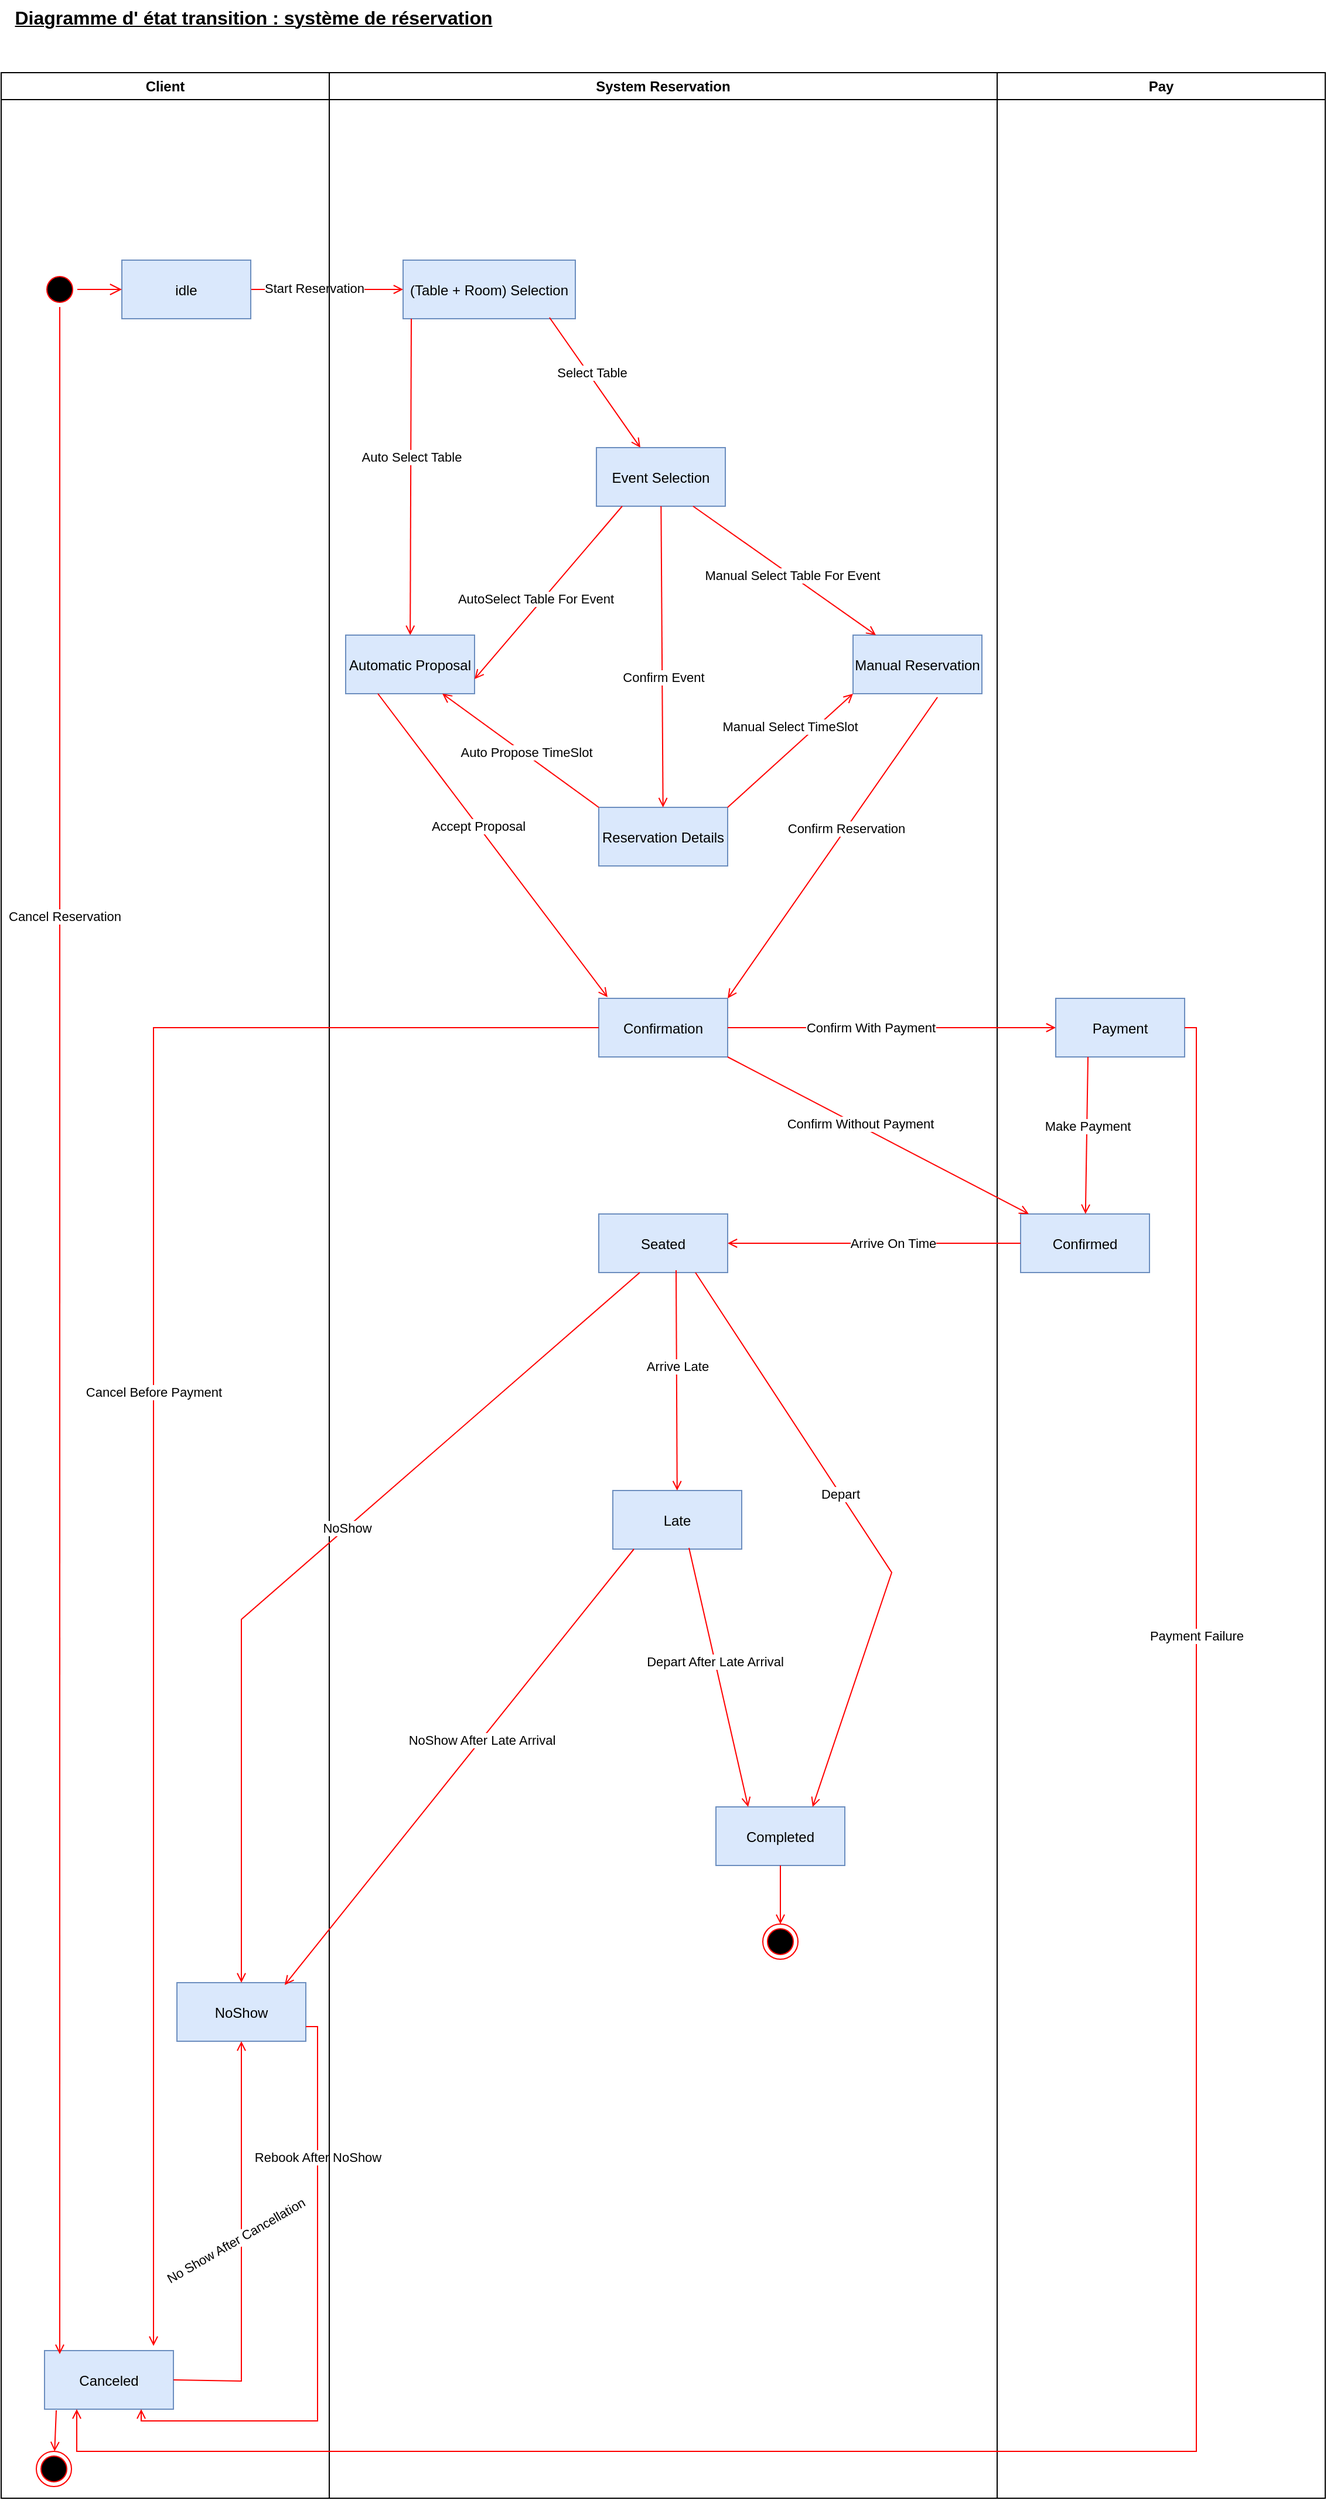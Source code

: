 <mxfile version="22.1.3" type="google">
  <diagram name="Page-1" id="Ml3bdHDIDwPv-JwnhTDW">
    <mxGraphModel grid="1" page="1" gridSize="10" guides="1" tooltips="1" connect="1" arrows="1" fold="1" pageScale="1" pageWidth="1169" pageHeight="827" math="0" shadow="0">
      <root>
        <mxCell id="0" />
        <mxCell id="1" parent="0" />
        <mxCell id="Tr8wTWbeSy04878sj3PD-4" value="(Table + Room) Selection" style="fillColor=#dae8fc;strokeColor=#6c8ebf;" vertex="1" parent="1">
          <mxGeometry x="-806" y="280" width="147" height="50" as="geometry" />
        </mxCell>
        <mxCell id="Tr8wTWbeSy04878sj3PD-5" value="" style="endArrow=open;strokeColor=#FF0000;endFill=1;rounded=0" edge="1" parent="1" source="Tr8wTWbeSy04878sj3PD-3" target="Tr8wTWbeSy04878sj3PD-4">
          <mxGeometry relative="1" as="geometry" />
        </mxCell>
        <mxCell id="Tr8wTWbeSy04878sj3PD-6" value="Start Reservation" style="edgeLabel;html=1;align=center;verticalAlign=middle;resizable=0;points=[];" connectable="0" vertex="1" parent="Tr8wTWbeSy04878sj3PD-5">
          <mxGeometry x="-0.167" y="1" relative="1" as="geometry">
            <mxPoint as="offset" />
          </mxGeometry>
        </mxCell>
        <mxCell id="Tr8wTWbeSy04878sj3PD-8" value="" style="endArrow=open;strokeColor=#FF0000;endFill=1;rounded=0;exitX=0.85;exitY=0.98;exitDx=0;exitDy=0;exitPerimeter=0;" edge="1" parent="1" source="Tr8wTWbeSy04878sj3PD-4" target="Tr8wTWbeSy04878sj3PD-7">
          <mxGeometry relative="1" as="geometry">
            <mxPoint x="-451" y="470" as="sourcePoint" />
          </mxGeometry>
        </mxCell>
        <mxCell id="Tr8wTWbeSy04878sj3PD-9" value="Select Table" style="edgeLabel;html=1;align=center;verticalAlign=middle;resizable=0;points=[];" connectable="0" vertex="1" parent="Tr8wTWbeSy04878sj3PD-8">
          <mxGeometry x="-0.127" y="2" relative="1" as="geometry">
            <mxPoint as="offset" />
          </mxGeometry>
        </mxCell>
        <mxCell id="Tr8wTWbeSy04878sj3PD-13" value="" style="endArrow=open;strokeColor=#FF0000;endFill=1;rounded=0;" edge="1" parent="1" target="Tr8wTWbeSy04878sj3PD-12">
          <mxGeometry relative="1" as="geometry">
            <mxPoint x="-799" y="330" as="sourcePoint" />
          </mxGeometry>
        </mxCell>
        <mxCell id="Tr8wTWbeSy04878sj3PD-14" value="Auto Select Table" style="edgeLabel;html=1;align=center;verticalAlign=middle;resizable=0;points=[];" connectable="0" vertex="1" parent="Tr8wTWbeSy04878sj3PD-13">
          <mxGeometry x="-0.127" relative="1" as="geometry">
            <mxPoint as="offset" />
          </mxGeometry>
        </mxCell>
        <mxCell id="Tr8wTWbeSy04878sj3PD-80" value="" style="group" connectable="0" vertex="1" parent="1">
          <mxGeometry x="-1149" y="120" width="1130" height="2070" as="geometry" />
        </mxCell>
        <mxCell id="Tr8wTWbeSy04878sj3PD-77" value="Pay" style="swimlane;whiteSpace=wrap" vertex="1" parent="Tr8wTWbeSy04878sj3PD-80">
          <mxGeometry x="850" width="280" height="2070" as="geometry" />
        </mxCell>
        <mxCell id="Tr8wTWbeSy04878sj3PD-34" value="Payment" style="fillColor=#dae8fc;strokeColor=#6c8ebf;" vertex="1" parent="Tr8wTWbeSy04878sj3PD-77">
          <mxGeometry x="50" y="790" width="110" height="50" as="geometry" />
        </mxCell>
        <mxCell id="Tr8wTWbeSy04878sj3PD-37" value="Confirmed" style="fillColor=#dae8fc;strokeColor=#6c8ebf;" vertex="1" parent="Tr8wTWbeSy04878sj3PD-77">
          <mxGeometry x="20" y="974" width="110" height="50" as="geometry" />
        </mxCell>
        <mxCell id="Tr8wTWbeSy04878sj3PD-38" value="" style="endArrow=open;strokeColor=#FF0000;endFill=1;rounded=0;exitX=0.25;exitY=1;exitDx=0;exitDy=0;" edge="1" parent="Tr8wTWbeSy04878sj3PD-77" source="Tr8wTWbeSy04878sj3PD-34" target="Tr8wTWbeSy04878sj3PD-37">
          <mxGeometry relative="1" as="geometry">
            <mxPoint x="103" y="1005.48" as="sourcePoint" />
          </mxGeometry>
        </mxCell>
        <mxCell id="Tr8wTWbeSy04878sj3PD-39" value="Make Payment" style="edgeLabel;html=1;align=center;verticalAlign=middle;resizable=0;points=[];" connectable="0" vertex="1" parent="Tr8wTWbeSy04878sj3PD-38">
          <mxGeometry x="-0.127" relative="1" as="geometry">
            <mxPoint as="offset" />
          </mxGeometry>
        </mxCell>
        <mxCell id="Tr8wTWbeSy04878sj3PD-79" value="" style="group" connectable="0" vertex="1" parent="Tr8wTWbeSy04878sj3PD-80">
          <mxGeometry width="850" height="2070" as="geometry" />
        </mxCell>
        <mxCell id="Tr8wTWbeSy04878sj3PD-67" value="Client" style="swimlane;whiteSpace=wrap" vertex="1" parent="Tr8wTWbeSy04878sj3PD-79">
          <mxGeometry width="280" height="2070" as="geometry" />
        </mxCell>
        <mxCell id="Tr8wTWbeSy04878sj3PD-46" value="Canceled" style="fillColor=#dae8fc;strokeColor=#6c8ebf;" vertex="1" parent="Tr8wTWbeSy04878sj3PD-67">
          <mxGeometry x="37" y="1944" width="110" height="50" as="geometry" />
        </mxCell>
        <mxCell id="Tr8wTWbeSy04878sj3PD-1" value="" style="ellipse;shape=startState;fillColor=#000000;strokeColor=#ff0000;" vertex="1" parent="Tr8wTWbeSy04878sj3PD-67">
          <mxGeometry x="35" y="170" width="30" height="30" as="geometry" />
        </mxCell>
        <mxCell id="Tr8wTWbeSy04878sj3PD-47" value="" style="endArrow=open;strokeColor=#FF0000;endFill=1;rounded=0;entryX=0.118;entryY=0.06;entryDx=0;entryDy=0;entryPerimeter=0;" edge="1" parent="Tr8wTWbeSy04878sj3PD-67" source="Tr8wTWbeSy04878sj3PD-1" target="Tr8wTWbeSy04878sj3PD-46">
          <mxGeometry relative="1" as="geometry">
            <mxPoint x="810" y="116" as="sourcePoint" />
            <Array as="points" />
            <mxPoint x="70" y="1890" as="targetPoint" />
          </mxGeometry>
        </mxCell>
        <mxCell id="Tr8wTWbeSy04878sj3PD-48" value="Cancel Reservation" style="edgeLabel;html=1;align=center;verticalAlign=middle;resizable=0;points=[];" connectable="0" vertex="1" parent="Tr8wTWbeSy04878sj3PD-47">
          <mxGeometry x="-0.127" relative="1" as="geometry">
            <mxPoint x="4" y="-243" as="offset" />
          </mxGeometry>
        </mxCell>
        <mxCell id="Tr8wTWbeSy04878sj3PD-3" value="idle" style="fillColor=#dae8fc;strokeColor=#6c8ebf;" vertex="1" parent="Tr8wTWbeSy04878sj3PD-67">
          <mxGeometry x="103" y="160" width="110" height="50" as="geometry" />
        </mxCell>
        <mxCell id="Tr8wTWbeSy04878sj3PD-2" value="" style="edgeStyle=elbowEdgeStyle;elbow=horizontal;verticalAlign=bottom;endArrow=open;endSize=8;strokeColor=#FF0000;endFill=1;rounded=0" edge="1" parent="Tr8wTWbeSy04878sj3PD-67" source="Tr8wTWbeSy04878sj3PD-1" target="Tr8wTWbeSy04878sj3PD-3">
          <mxGeometry x="830" y="-600" as="geometry">
            <mxPoint x="85" y="230" as="targetPoint" />
          </mxGeometry>
        </mxCell>
        <mxCell id="Tr8wTWbeSy04878sj3PD-51" value="NoShow" style="fillColor=#dae8fc;strokeColor=#6c8ebf;" vertex="1" parent="Tr8wTWbeSy04878sj3PD-67">
          <mxGeometry x="150" y="1630" width="110" height="50" as="geometry" />
        </mxCell>
        <mxCell id="Tr8wTWbeSy04878sj3PD-58" value="" style="edgeStyle=orthogonalEdgeStyle;elbow=horizontal;strokeColor=#FF0000;endArrow=open;endFill=1;rounded=0;entryX=0.75;entryY=1;entryDx=0;entryDy=0;exitX=1;exitY=0.75;exitDx=0;exitDy=0;" edge="1" parent="Tr8wTWbeSy04878sj3PD-67" source="Tr8wTWbeSy04878sj3PD-51" target="Tr8wTWbeSy04878sj3PD-46">
          <mxGeometry width="100" height="100" relative="1" as="geometry">
            <mxPoint x="470" y="1443" as="sourcePoint" />
            <mxPoint x="1092" y="1110" as="targetPoint" />
          </mxGeometry>
        </mxCell>
        <mxCell id="Tr8wTWbeSy04878sj3PD-59" value="Rebook After NoShow" style="edgeLabel;html=1;align=center;verticalAlign=middle;resizable=0;points=[];" connectable="0" vertex="1" parent="Tr8wTWbeSy04878sj3PD-58">
          <mxGeometry x="-0.523" y="-1" relative="1" as="geometry">
            <mxPoint x="1" as="offset" />
          </mxGeometry>
        </mxCell>
        <mxCell id="Tr8wTWbeSy04878sj3PD-56" value="" style="endArrow=open;strokeColor=#FF0000;endFill=1;rounded=0;exitX=1;exitY=0.5;exitDx=0;exitDy=0;entryX=0.5;entryY=1;entryDx=0;entryDy=0;" edge="1" parent="Tr8wTWbeSy04878sj3PD-67" source="Tr8wTWbeSy04878sj3PD-46" target="Tr8wTWbeSy04878sj3PD-51">
          <mxGeometry relative="1" as="geometry">
            <mxPoint x="1080" y="540" as="sourcePoint" />
            <mxPoint x="1064" y="1470" as="targetPoint" />
            <Array as="points">
              <mxPoint x="205" y="1970" />
              <mxPoint x="205" y="1800" />
            </Array>
          </mxGeometry>
        </mxCell>
        <mxCell id="Tr8wTWbeSy04878sj3PD-57" value="No Show After Cancellation" style="edgeLabel;html=1;align=center;verticalAlign=middle;resizable=0;points=[];rotation=-30;" connectable="0" vertex="1" parent="Tr8wTWbeSy04878sj3PD-56">
          <mxGeometry x="-0.127" relative="1" as="geometry">
            <mxPoint x="-5" y="-26" as="offset" />
          </mxGeometry>
        </mxCell>
        <mxCell id="Tr8wTWbeSy04878sj3PD-83" value="" style="ellipse;shape=endState;fillColor=#000000;strokeColor=#ff0000" vertex="1" parent="Tr8wTWbeSy04878sj3PD-67">
          <mxGeometry x="30" y="2030" width="30" height="30" as="geometry" />
        </mxCell>
        <mxCell id="Tr8wTWbeSy04878sj3PD-84" value="" style="endArrow=open;strokeColor=#FF0000;endFill=1;rounded=0;exitX=0.091;exitY=1.02;exitDx=0;exitDy=0;exitPerimeter=0;" edge="1" parent="Tr8wTWbeSy04878sj3PD-67" source="Tr8wTWbeSy04878sj3PD-46" target="Tr8wTWbeSy04878sj3PD-83">
          <mxGeometry relative="1" as="geometry">
            <mxPoint x="45" y="1980" as="sourcePoint" />
          </mxGeometry>
        </mxCell>
        <mxCell id="Tr8wTWbeSy04878sj3PD-76" value="System Reservation" style="swimlane;whiteSpace=wrap" vertex="1" parent="Tr8wTWbeSy04878sj3PD-79">
          <mxGeometry x="280" width="570" height="2070" as="geometry" />
        </mxCell>
        <mxCell id="Tr8wTWbeSy04878sj3PD-7" value="Event Selection" style="fillColor=#dae8fc;strokeColor=#6c8ebf;" vertex="1" parent="Tr8wTWbeSy04878sj3PD-76">
          <mxGeometry x="228" y="320" width="110" height="50" as="geometry" />
        </mxCell>
        <mxCell id="Tr8wTWbeSy04878sj3PD-12" value="Automatic Proposal" style="fillColor=#dae8fc;strokeColor=#6c8ebf;" vertex="1" parent="Tr8wTWbeSy04878sj3PD-76">
          <mxGeometry x="14" y="480" width="110" height="50" as="geometry" />
        </mxCell>
        <mxCell id="Tr8wTWbeSy04878sj3PD-21" value="" style="endArrow=open;strokeColor=#FF0000;endFill=1;rounded=0;entryX=1;entryY=0.75;entryDx=0;entryDy=0;" edge="1" parent="Tr8wTWbeSy04878sj3PD-76" target="Tr8wTWbeSy04878sj3PD-12">
          <mxGeometry relative="1" as="geometry">
            <mxPoint x="250" y="370" as="sourcePoint" />
            <mxPoint x="409.8" y="510" as="targetPoint" />
          </mxGeometry>
        </mxCell>
        <mxCell id="Tr8wTWbeSy04878sj3PD-22" value="AutoSelect Table For Event" style="edgeLabel;html=1;align=center;verticalAlign=middle;resizable=0;points=[];" connectable="0" vertex="1" parent="Tr8wTWbeSy04878sj3PD-21">
          <mxGeometry x="-0.167" y="1" relative="1" as="geometry">
            <mxPoint x="-22" y="17" as="offset" />
          </mxGeometry>
        </mxCell>
        <mxCell id="Tr8wTWbeSy04878sj3PD-18" value="Manual Reservation" style="fillColor=#dae8fc;strokeColor=#6c8ebf;" vertex="1" parent="Tr8wTWbeSy04878sj3PD-76">
          <mxGeometry x="447" y="480" width="110" height="50" as="geometry" />
        </mxCell>
        <mxCell id="Tr8wTWbeSy04878sj3PD-19" value="" style="endArrow=open;strokeColor=#FF0000;endFill=1;rounded=0;exitX=0.75;exitY=1;exitDx=0;exitDy=0;" edge="1" parent="Tr8wTWbeSy04878sj3PD-76" source="Tr8wTWbeSy04878sj3PD-7" target="Tr8wTWbeSy04878sj3PD-18">
          <mxGeometry relative="1" as="geometry">
            <mxPoint x="283" y="370" as="sourcePoint" />
          </mxGeometry>
        </mxCell>
        <mxCell id="Tr8wTWbeSy04878sj3PD-20" value="Manual Select Table For Event" style="edgeLabel;html=1;align=center;verticalAlign=middle;resizable=0;points=[];" connectable="0" vertex="1" parent="Tr8wTWbeSy04878sj3PD-19">
          <mxGeometry x="-0.167" y="1" relative="1" as="geometry">
            <mxPoint x="19" y="14" as="offset" />
          </mxGeometry>
        </mxCell>
        <mxCell id="Tr8wTWbeSy04878sj3PD-15" value="Reservation Details" style="fillColor=#dae8fc;strokeColor=#6c8ebf;" vertex="1" parent="Tr8wTWbeSy04878sj3PD-76">
          <mxGeometry x="230" y="627" width="110" height="50" as="geometry" />
        </mxCell>
        <mxCell id="Tr8wTWbeSy04878sj3PD-16" value="" style="endArrow=open;strokeColor=#FF0000;endFill=1;rounded=0;" edge="1" parent="Tr8wTWbeSy04878sj3PD-76" source="Tr8wTWbeSy04878sj3PD-7" target="Tr8wTWbeSy04878sj3PD-15">
          <mxGeometry relative="1" as="geometry">
            <mxPoint x="354" y="411" as="sourcePoint" />
          </mxGeometry>
        </mxCell>
        <mxCell id="Tr8wTWbeSy04878sj3PD-17" value="Confirm Event" style="edgeLabel;html=1;align=center;verticalAlign=middle;resizable=0;points=[];" connectable="0" vertex="1" parent="Tr8wTWbeSy04878sj3PD-16">
          <mxGeometry x="-0.167" y="1" relative="1" as="geometry">
            <mxPoint y="39" as="offset" />
          </mxGeometry>
        </mxCell>
        <mxCell id="Tr8wTWbeSy04878sj3PD-23" value="" style="endArrow=open;strokeColor=#FF0000;endFill=1;rounded=0;exitX=0;exitY=0;exitDx=0;exitDy=0;entryX=0.75;entryY=1;entryDx=0;entryDy=0;" edge="1" parent="Tr8wTWbeSy04878sj3PD-76" source="Tr8wTWbeSy04878sj3PD-15" target="Tr8wTWbeSy04878sj3PD-12">
          <mxGeometry relative="1" as="geometry">
            <mxPoint x="162" y="621" as="sourcePoint" />
          </mxGeometry>
        </mxCell>
        <mxCell id="Tr8wTWbeSy04878sj3PD-24" value="Auto Propose TimeSlot" style="edgeLabel;html=1;align=center;verticalAlign=middle;resizable=0;points=[];" connectable="0" vertex="1" parent="Tr8wTWbeSy04878sj3PD-23">
          <mxGeometry x="-0.167" y="1" relative="1" as="geometry">
            <mxPoint x="-6" y="-8" as="offset" />
          </mxGeometry>
        </mxCell>
        <mxCell id="Tr8wTWbeSy04878sj3PD-25" value="" style="endArrow=open;strokeColor=#FF0000;endFill=1;rounded=0;entryX=0;entryY=1;entryDx=0;entryDy=0;exitX=1;exitY=0;exitDx=0;exitDy=0;" edge="1" parent="Tr8wTWbeSy04878sj3PD-76" source="Tr8wTWbeSy04878sj3PD-15" target="Tr8wTWbeSy04878sj3PD-18">
          <mxGeometry relative="1" as="geometry">
            <mxPoint x="340" y="652" as="sourcePoint" />
            <mxPoint x="500" y="653.443" as="targetPoint" />
          </mxGeometry>
        </mxCell>
        <mxCell id="Tr8wTWbeSy04878sj3PD-26" value="Manual Select TimeSlot" style="edgeLabel;html=1;align=center;verticalAlign=middle;resizable=0;points=[];" connectable="0" vertex="1" parent="Tr8wTWbeSy04878sj3PD-25">
          <mxGeometry x="-0.167" y="1" relative="1" as="geometry">
            <mxPoint x="9" y="-28" as="offset" />
          </mxGeometry>
        </mxCell>
        <mxCell id="Tr8wTWbeSy04878sj3PD-27" value="Confirmation" style="fillColor=#dae8fc;strokeColor=#6c8ebf;" vertex="1" parent="Tr8wTWbeSy04878sj3PD-76">
          <mxGeometry x="230" y="790" width="110" height="50" as="geometry" />
        </mxCell>
        <mxCell id="Tr8wTWbeSy04878sj3PD-28" value="" style="endArrow=open;strokeColor=#FF0000;endFill=1;rounded=0;exitX=0.655;exitY=1.06;exitDx=0;exitDy=0;entryX=1;entryY=0;entryDx=0;entryDy=0;exitPerimeter=0;" edge="1" parent="Tr8wTWbeSy04878sj3PD-76" source="Tr8wTWbeSy04878sj3PD-18" target="Tr8wTWbeSy04878sj3PD-27">
          <mxGeometry relative="1" as="geometry">
            <mxPoint x="610" y="670" as="sourcePoint" />
          </mxGeometry>
        </mxCell>
        <mxCell id="Tr8wTWbeSy04878sj3PD-29" value="Confirm Reservation" style="edgeLabel;html=1;align=center;verticalAlign=middle;resizable=0;points=[];" connectable="0" vertex="1" parent="Tr8wTWbeSy04878sj3PD-28">
          <mxGeometry x="-0.127" relative="1" as="geometry">
            <mxPoint as="offset" />
          </mxGeometry>
        </mxCell>
        <mxCell id="Tr8wTWbeSy04878sj3PD-30" value="" style="endArrow=open;strokeColor=#FF0000;endFill=1;rounded=0;exitX=0.25;exitY=1;exitDx=0;exitDy=0;entryX=0.068;entryY=-0.02;entryDx=0;entryDy=0;entryPerimeter=0;" edge="1" parent="Tr8wTWbeSy04878sj3PD-76" source="Tr8wTWbeSy04878sj3PD-12" target="Tr8wTWbeSy04878sj3PD-27">
          <mxGeometry relative="1" as="geometry">
            <mxPoint x="107" y="712" as="sourcePoint" />
            <mxPoint x="261" y="800" as="targetPoint" />
          </mxGeometry>
        </mxCell>
        <mxCell id="Tr8wTWbeSy04878sj3PD-31" value="Accept Proposal" style="edgeLabel;html=1;align=center;verticalAlign=middle;resizable=0;points=[];" connectable="0" vertex="1" parent="Tr8wTWbeSy04878sj3PD-30">
          <mxGeometry x="-0.127" relative="1" as="geometry">
            <mxPoint as="offset" />
          </mxGeometry>
        </mxCell>
        <mxCell id="Tr8wTWbeSy04878sj3PD-43" value="Late" style="fillColor=#dae8fc;strokeColor=#6c8ebf;" vertex="1" parent="Tr8wTWbeSy04878sj3PD-76">
          <mxGeometry x="242" y="1210" width="110" height="50" as="geometry" />
        </mxCell>
        <mxCell id="Tr8wTWbeSy04878sj3PD-40" value="Seated" style="fillColor=#dae8fc;strokeColor=#6c8ebf;" vertex="1" parent="Tr8wTWbeSy04878sj3PD-76">
          <mxGeometry x="230" y="974" width="110" height="50" as="geometry" />
        </mxCell>
        <mxCell id="Tr8wTWbeSy04878sj3PD-44" value="" style="endArrow=open;strokeColor=#FF0000;endFill=1;rounded=0;exitX=0.6;exitY=0.96;exitDx=0;exitDy=0;exitPerimeter=0;" edge="1" parent="Tr8wTWbeSy04878sj3PD-76" source="Tr8wTWbeSy04878sj3PD-40" target="Tr8wTWbeSy04878sj3PD-43">
          <mxGeometry relative="1" as="geometry">
            <mxPoint x="222" y="1321" as="sourcePoint" />
          </mxGeometry>
        </mxCell>
        <mxCell id="Tr8wTWbeSy04878sj3PD-45" value="Arrive Late" style="edgeLabel;html=1;align=center;verticalAlign=middle;resizable=0;points=[];" connectable="0" vertex="1" parent="Tr8wTWbeSy04878sj3PD-44">
          <mxGeometry x="-0.127" relative="1" as="geometry">
            <mxPoint as="offset" />
          </mxGeometry>
        </mxCell>
        <mxCell id="Tr8wTWbeSy04878sj3PD-60" value="Completed" style="fillColor=#dae8fc;strokeColor=#6c8ebf;" vertex="1" parent="Tr8wTWbeSy04878sj3PD-76">
          <mxGeometry x="330" y="1480" width="110" height="50" as="geometry" />
        </mxCell>
        <mxCell id="Tr8wTWbeSy04878sj3PD-65" value="" style="ellipse;shape=endState;fillColor=#000000;strokeColor=#ff0000" vertex="1" parent="Tr8wTWbeSy04878sj3PD-76">
          <mxGeometry x="370" y="1580" width="30" height="30" as="geometry" />
        </mxCell>
        <mxCell id="Tr8wTWbeSy04878sj3PD-66" value="" style="endArrow=open;strokeColor=#FF0000;endFill=1;rounded=0" edge="1" parent="Tr8wTWbeSy04878sj3PD-76" source="Tr8wTWbeSy04878sj3PD-60" target="Tr8wTWbeSy04878sj3PD-65">
          <mxGeometry relative="1" as="geometry">
            <mxPoint x="527" y="1691" as="sourcePoint" />
          </mxGeometry>
        </mxCell>
        <mxCell id="Tr8wTWbeSy04878sj3PD-61" value="" style="endArrow=open;strokeColor=#FF0000;endFill=1;rounded=0;exitX=0.75;exitY=1;exitDx=0;exitDy=0;entryX=0.75;entryY=0;entryDx=0;entryDy=0;" edge="1" parent="Tr8wTWbeSy04878sj3PD-76" source="Tr8wTWbeSy04878sj3PD-40" target="Tr8wTWbeSy04878sj3PD-60">
          <mxGeometry relative="1" as="geometry">
            <mxPoint x="148" y="1520" as="sourcePoint" />
            <Array as="points">
              <mxPoint x="480" y="1280" />
            </Array>
          </mxGeometry>
        </mxCell>
        <mxCell id="Tr8wTWbeSy04878sj3PD-62" value="Depart" style="edgeLabel;html=1;align=center;verticalAlign=middle;resizable=0;points=[];" connectable="0" vertex="1" parent="Tr8wTWbeSy04878sj3PD-61">
          <mxGeometry x="-0.127" relative="1" as="geometry">
            <mxPoint as="offset" />
          </mxGeometry>
        </mxCell>
        <mxCell id="Tr8wTWbeSy04878sj3PD-63" value="" style="endArrow=open;strokeColor=#FF0000;endFill=1;rounded=0;entryX=0.25;entryY=0;entryDx=0;entryDy=0;exitX=0.591;exitY=0.98;exitDx=0;exitDy=0;exitPerimeter=0;" edge="1" parent="Tr8wTWbeSy04878sj3PD-76" source="Tr8wTWbeSy04878sj3PD-43" target="Tr8wTWbeSy04878sj3PD-60">
          <mxGeometry relative="1" as="geometry">
            <mxPoint x="260" y="1200" as="sourcePoint" />
            <mxPoint x="99.565" y="1760" as="targetPoint" />
          </mxGeometry>
        </mxCell>
        <mxCell id="Tr8wTWbeSy04878sj3PD-64" value="Depart After Late Arrival" style="edgeLabel;html=1;align=center;verticalAlign=middle;resizable=0;points=[];" connectable="0" vertex="1" parent="Tr8wTWbeSy04878sj3PD-63">
          <mxGeometry x="-0.127" relative="1" as="geometry">
            <mxPoint as="offset" />
          </mxGeometry>
        </mxCell>
        <mxCell id="Tr8wTWbeSy04878sj3PD-10" value="" style="elbow=horizontal;strokeColor=#FF0000;endArrow=open;endFill=1;rounded=0;" edge="1" parent="Tr8wTWbeSy04878sj3PD-79">
          <mxGeometry width="100" height="100" relative="1" as="geometry">
            <mxPoint x="510" y="815" as="sourcePoint" />
            <mxPoint x="130" y="1940" as="targetPoint" />
            <Array as="points">
              <mxPoint x="130" y="815" />
            </Array>
          </mxGeometry>
        </mxCell>
        <mxCell id="Tr8wTWbeSy04878sj3PD-11" value="Cancel Before Payment" style="edgeLabel;html=1;align=center;verticalAlign=middle;resizable=0;points=[];" connectable="0" vertex="1" parent="Tr8wTWbeSy04878sj3PD-10">
          <mxGeometry x="-0.523" y="-1" relative="1" as="geometry">
            <mxPoint x="-21" y="312" as="offset" />
          </mxGeometry>
        </mxCell>
        <mxCell id="Tr8wTWbeSy04878sj3PD-52" value="" style="endArrow=open;strokeColor=#FF0000;endFill=1;rounded=0;exitX=0.318;exitY=1;exitDx=0;exitDy=0;exitPerimeter=0;" edge="1" parent="Tr8wTWbeSy04878sj3PD-79" source="Tr8wTWbeSy04878sj3PD-40" target="Tr8wTWbeSy04878sj3PD-51">
          <mxGeometry relative="1" as="geometry">
            <mxPoint x="413" y="1210" as="sourcePoint" />
            <Array as="points">
              <mxPoint x="205" y="1320" />
            </Array>
          </mxGeometry>
        </mxCell>
        <mxCell id="Tr8wTWbeSy04878sj3PD-53" value="NoShow" style="edgeLabel;html=1;align=center;verticalAlign=middle;resizable=0;points=[];" connectable="0" vertex="1" parent="Tr8wTWbeSy04878sj3PD-52">
          <mxGeometry x="-0.127" relative="1" as="geometry">
            <mxPoint as="offset" />
          </mxGeometry>
        </mxCell>
        <mxCell id="Tr8wTWbeSy04878sj3PD-54" value="" style="endArrow=open;strokeColor=#FF0000;endFill=1;rounded=0;entryX=0.836;entryY=0.04;entryDx=0;entryDy=0;entryPerimeter=0;" edge="1" parent="Tr8wTWbeSy04878sj3PD-79" target="Tr8wTWbeSy04878sj3PD-51">
          <mxGeometry relative="1" as="geometry">
            <mxPoint x="540" y="1260" as="sourcePoint" />
            <mxPoint x="533" y="1439" as="targetPoint" />
          </mxGeometry>
        </mxCell>
        <mxCell id="Tr8wTWbeSy04878sj3PD-55" value="NoShow After Late Arrival" style="edgeLabel;html=1;align=center;verticalAlign=middle;resizable=0;points=[];" connectable="0" vertex="1" parent="Tr8wTWbeSy04878sj3PD-54">
          <mxGeometry x="-0.127" relative="1" as="geometry">
            <mxPoint as="offset" />
          </mxGeometry>
        </mxCell>
        <mxCell id="Tr8wTWbeSy04878sj3PD-35" value="" style="endArrow=open;strokeColor=#FF0000;endFill=1;rounded=0;exitX=1;exitY=0.5;exitDx=0;exitDy=0;" edge="1" parent="Tr8wTWbeSy04878sj3PD-80" source="Tr8wTWbeSy04878sj3PD-27" target="Tr8wTWbeSy04878sj3PD-34">
          <mxGeometry relative="1" as="geometry">
            <mxPoint x="466" y="901" as="sourcePoint" />
          </mxGeometry>
        </mxCell>
        <mxCell id="Tr8wTWbeSy04878sj3PD-36" value="Confirm With Payment" style="edgeLabel;html=1;align=center;verticalAlign=middle;resizable=0;points=[];" connectable="0" vertex="1" parent="Tr8wTWbeSy04878sj3PD-35">
          <mxGeometry x="-0.127" relative="1" as="geometry">
            <mxPoint as="offset" />
          </mxGeometry>
        </mxCell>
        <mxCell id="Tr8wTWbeSy04878sj3PD-49" value="" style="edgeStyle=orthogonalEdgeStyle;elbow=horizontal;strokeColor=#FF0000;endArrow=open;endFill=1;rounded=0;entryX=0.25;entryY=1;entryDx=0;entryDy=0;exitX=1;exitY=0.5;exitDx=0;exitDy=0;" edge="1" parent="Tr8wTWbeSy04878sj3PD-80" source="Tr8wTWbeSy04878sj3PD-34" target="Tr8wTWbeSy04878sj3PD-46">
          <mxGeometry width="100" height="100" relative="1" as="geometry">
            <mxPoint x="570.5" y="1005" as="sourcePoint" />
            <mxPoint x="1112.46" y="320" as="targetPoint" />
            <Array as="points">
              <mxPoint x="1020" y="815" />
              <mxPoint x="1020" y="2030" />
              <mxPoint x="65" y="2030" />
            </Array>
          </mxGeometry>
        </mxCell>
        <mxCell id="Tr8wTWbeSy04878sj3PD-50" value="Payment Failure" style="edgeLabel;html=1;align=center;verticalAlign=middle;resizable=0;points=[];" connectable="0" vertex="1" parent="Tr8wTWbeSy04878sj3PD-49">
          <mxGeometry x="-0.523" y="-1" relative="1" as="geometry">
            <mxPoint x="1" as="offset" />
          </mxGeometry>
        </mxCell>
        <mxCell id="Tr8wTWbeSy04878sj3PD-41" value="" style="endArrow=open;strokeColor=#FF0000;endFill=1;rounded=0;exitX=0;exitY=0.5;exitDx=0;exitDy=0;" edge="1" parent="Tr8wTWbeSy04878sj3PD-80" source="Tr8wTWbeSy04878sj3PD-37" target="Tr8wTWbeSy04878sj3PD-40">
          <mxGeometry relative="1" as="geometry">
            <mxPoint x="334" y="1055" as="sourcePoint" />
          </mxGeometry>
        </mxCell>
        <mxCell id="Tr8wTWbeSy04878sj3PD-42" value="Arrive On Time" style="edgeLabel;html=1;align=center;verticalAlign=middle;resizable=0;points=[];" connectable="0" vertex="1" parent="Tr8wTWbeSy04878sj3PD-41">
          <mxGeometry x="-0.127" relative="1" as="geometry">
            <mxPoint as="offset" />
          </mxGeometry>
        </mxCell>
        <mxCell id="Tr8wTWbeSy04878sj3PD-32" value="" style="endArrow=open;strokeColor=#FF0000;endFill=1;rounded=0;exitX=1;exitY=1;exitDx=0;exitDy=0;" edge="1" parent="Tr8wTWbeSy04878sj3PD-80" source="Tr8wTWbeSy04878sj3PD-27" target="Tr8wTWbeSy04878sj3PD-37">
          <mxGeometry relative="1" as="geometry">
            <mxPoint x="576" y="901" as="sourcePoint" />
            <mxPoint x="591.339" y="890" as="targetPoint" />
          </mxGeometry>
        </mxCell>
        <mxCell id="Tr8wTWbeSy04878sj3PD-33" value="Confirm Without Payment" style="edgeLabel;html=1;align=center;verticalAlign=middle;resizable=0;points=[];" connectable="0" vertex="1" parent="Tr8wTWbeSy04878sj3PD-32">
          <mxGeometry x="-0.127" y="2" relative="1" as="geometry">
            <mxPoint as="offset" />
          </mxGeometry>
        </mxCell>
        <mxCell id="Tr8wTWbeSy04878sj3PD-85" value="&lt;b&gt;&lt;u&gt;&lt;font style=&quot;font-size: 16px;&quot;&gt;Diagramme d&#39; état transition : système de réservation&lt;/font&gt;&lt;/u&gt;&lt;/b&gt;" style="text;html=1;align=center;verticalAlign=middle;resizable=0;points=[];autosize=1;strokeColor=none;fillColor=none;" vertex="1" parent="1">
          <mxGeometry x="-1149" y="58" width="430" height="30" as="geometry" />
        </mxCell>
      </root>
    </mxGraphModel>
  </diagram>
</mxfile>
